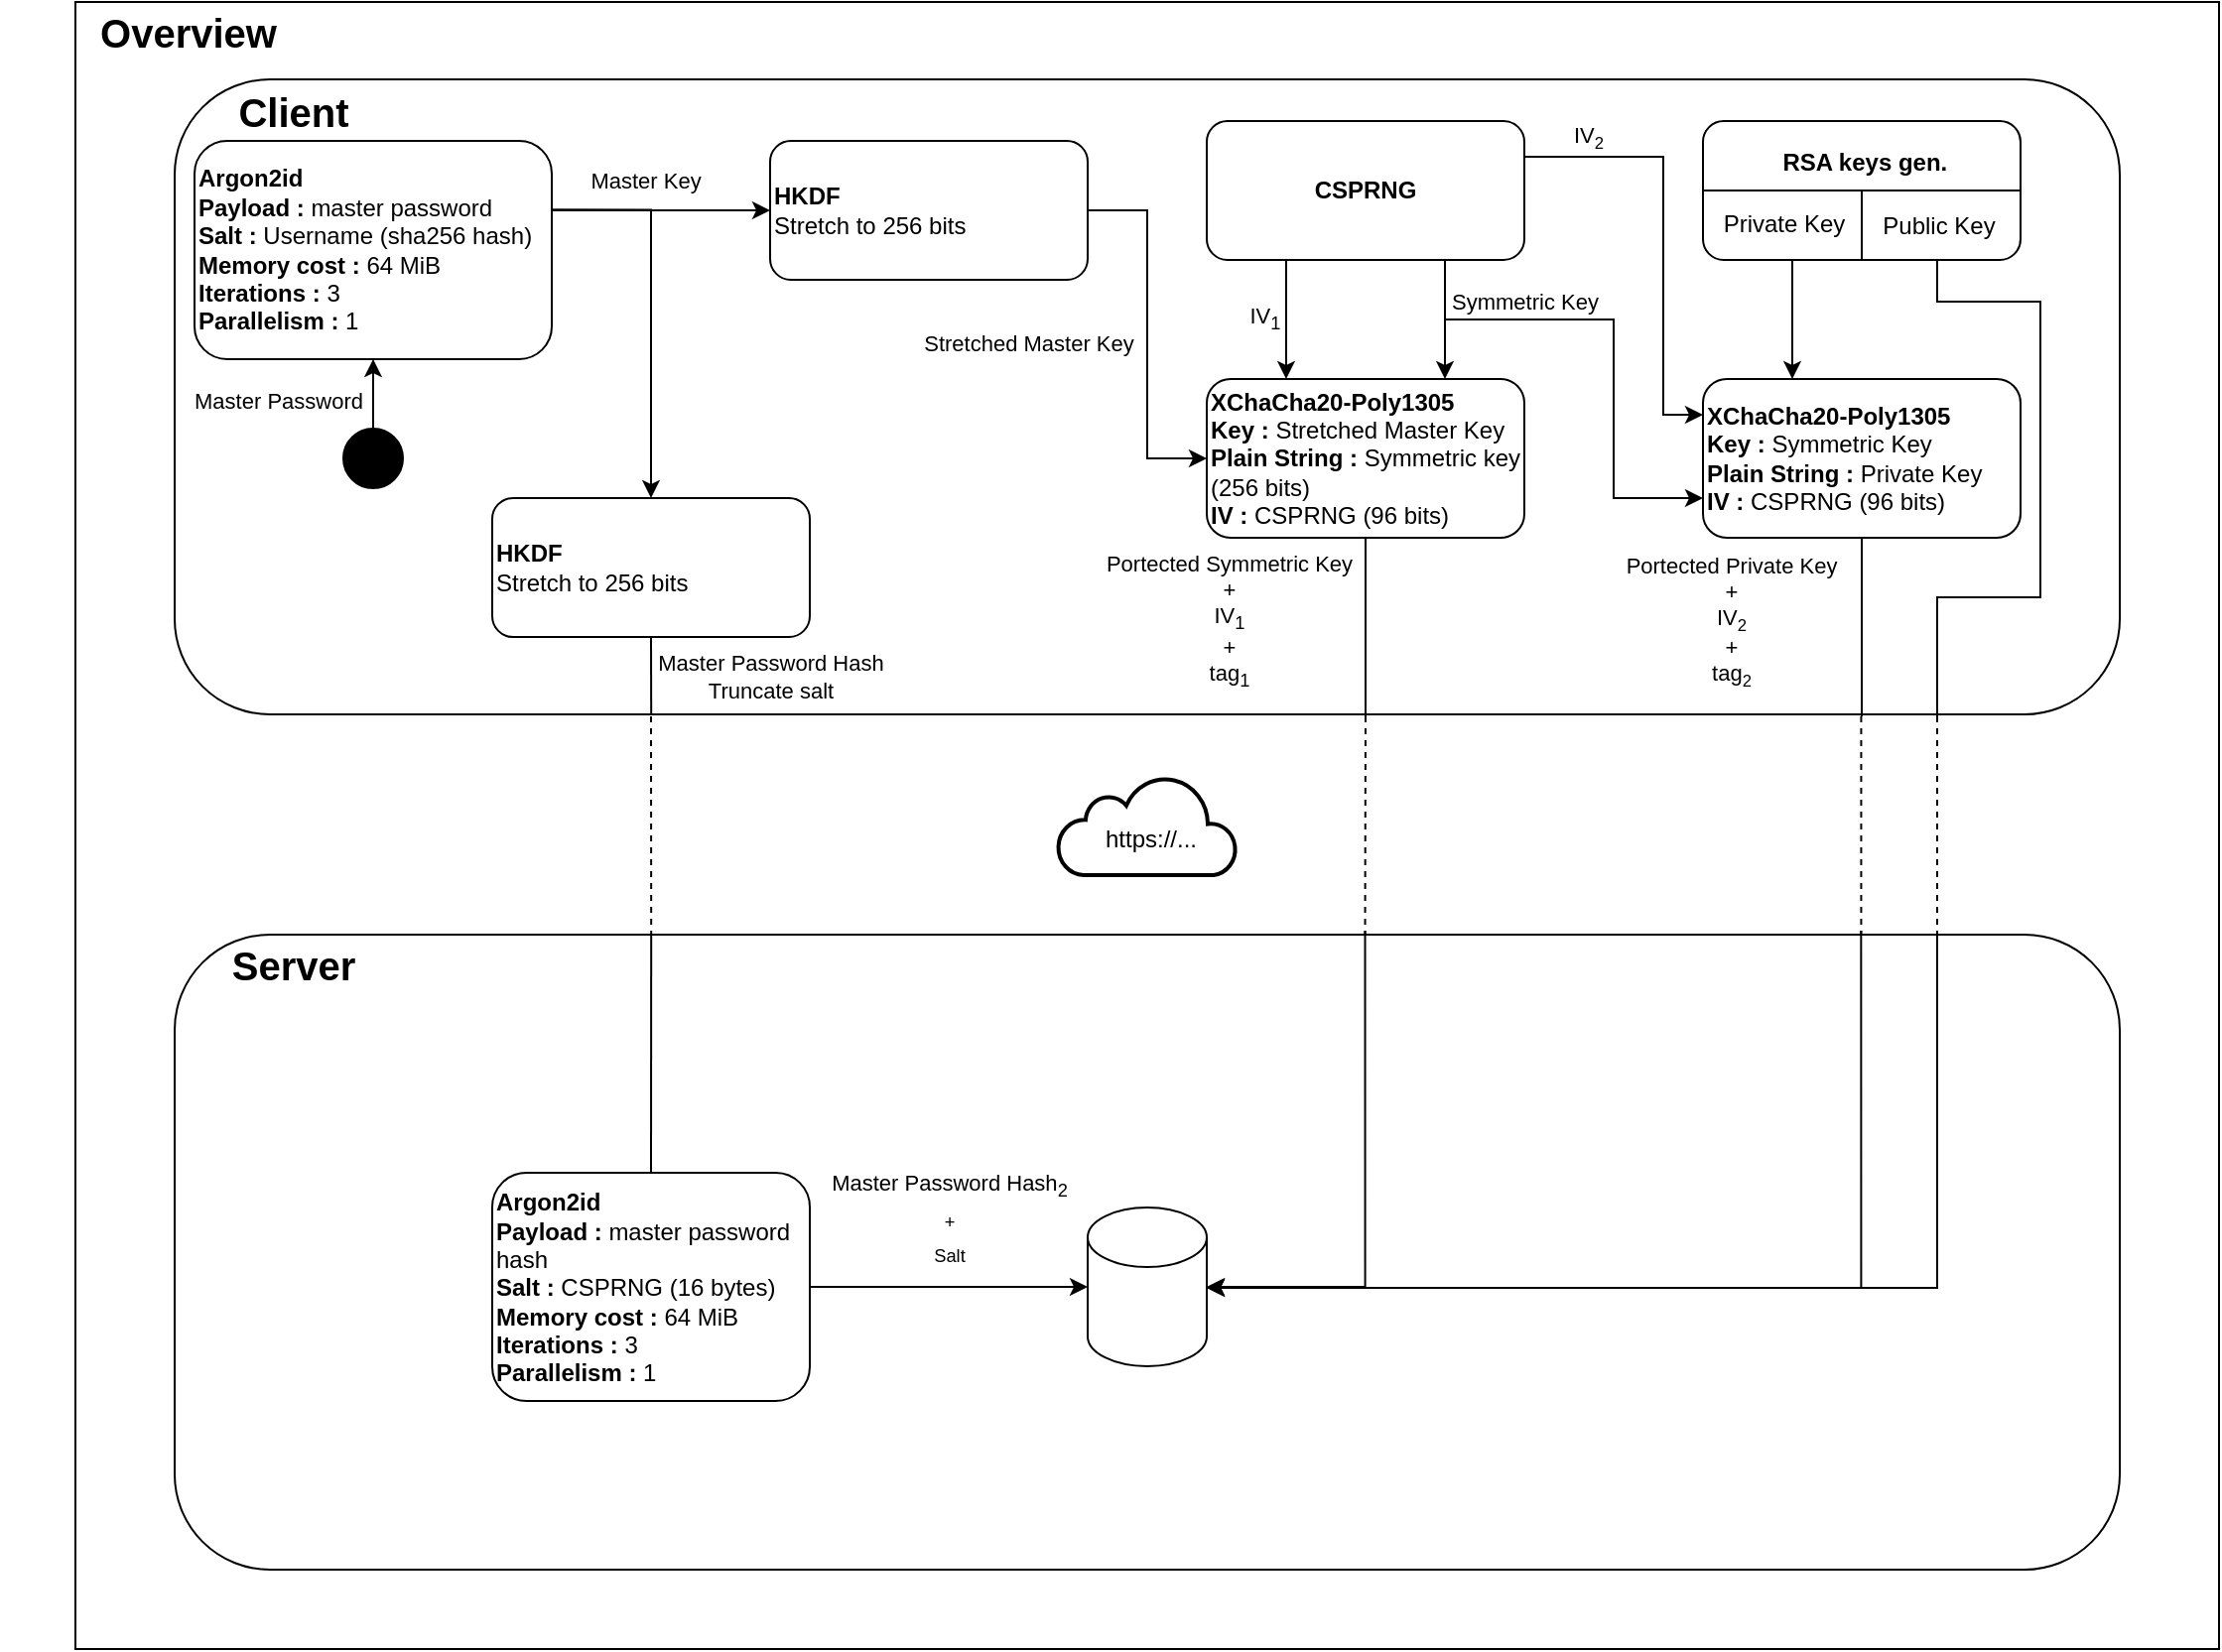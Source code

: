 <mxfile version="22.1.15" type="device">
  <diagram name="Page-1" id="jux4w7ufST--op0rcYos">
    <mxGraphModel dx="2443" dy="866" grid="1" gridSize="10" guides="1" tooltips="1" connect="1" arrows="1" fold="1" page="1" pageScale="1" pageWidth="850" pageHeight="1100" math="0" shadow="0">
      <root>
        <mxCell id="0" />
        <mxCell id="1" parent="0" />
        <mxCell id="2zi7b8PyAqUIMqyg9iOZ-76" value="" style="rounded=0;whiteSpace=wrap;html=1;fillColor=none;" parent="1" vertex="1">
          <mxGeometry x="-20" y="30" width="1080" height="830" as="geometry" />
        </mxCell>
        <mxCell id="2zi7b8PyAqUIMqyg9iOZ-21" value="" style="rounded=1;whiteSpace=wrap;html=1;fillColor=none;" parent="1" vertex="1">
          <mxGeometry x="30" y="69" width="980" height="320" as="geometry" />
        </mxCell>
        <mxCell id="2zi7b8PyAqUIMqyg9iOZ-6" value="" style="edgeStyle=orthogonalEdgeStyle;rounded=0;orthogonalLoop=1;jettySize=auto;html=1;exitX=0.99;exitY=0.346;exitDx=0;exitDy=0;exitPerimeter=0;" parent="1" source="2zi7b8PyAqUIMqyg9iOZ-3" target="2zi7b8PyAqUIMqyg9iOZ-5" edge="1">
          <mxGeometry relative="1" as="geometry">
            <Array as="points">
              <mxPoint x="218" y="135" />
            </Array>
          </mxGeometry>
        </mxCell>
        <mxCell id="2zi7b8PyAqUIMqyg9iOZ-7" value="Master Key" style="edgeLabel;html=1;align=center;verticalAlign=middle;resizable=0;points=[];" parent="2zi7b8PyAqUIMqyg9iOZ-6" vertex="1" connectable="0">
          <mxGeometry x="-0.197" y="2" relative="1" as="geometry">
            <mxPoint x="6" y="-13" as="offset" />
          </mxGeometry>
        </mxCell>
        <mxCell id="2zi7b8PyAqUIMqyg9iOZ-10" value="" style="edgeStyle=orthogonalEdgeStyle;rounded=0;orthogonalLoop=1;jettySize=auto;html=1;exitX=0.999;exitY=0.315;exitDx=0;exitDy=0;exitPerimeter=0;" parent="1" edge="1">
          <mxGeometry relative="1" as="geometry">
            <mxPoint x="219.82" y="134.65" as="sourcePoint" />
            <mxPoint x="270" y="280" as="targetPoint" />
            <Array as="points">
              <mxPoint x="270" y="135" />
            </Array>
          </mxGeometry>
        </mxCell>
        <mxCell id="2zi7b8PyAqUIMqyg9iOZ-3" value="&lt;b&gt;Argon2id&lt;br&gt;Payload : &lt;/b&gt;master password&lt;br&gt;&lt;b&gt;Salt : &lt;/b&gt;Username (sha256 hash)&lt;br&gt;&lt;b&gt;Memory cost : &lt;/b&gt;64 MiB&lt;br&gt;&lt;b&gt;Iterations : &lt;/b&gt;3&lt;br&gt;&lt;b&gt;Parallelism : &lt;/b&gt;1" style="rounded=1;whiteSpace=wrap;html=1;align=left;" parent="1" vertex="1">
          <mxGeometry x="40" y="100" width="180" height="110" as="geometry" />
        </mxCell>
        <mxCell id="2zi7b8PyAqUIMqyg9iOZ-35" value="" style="edgeStyle=orthogonalEdgeStyle;rounded=0;orthogonalLoop=1;jettySize=auto;html=1;" parent="1" source="2zi7b8PyAqUIMqyg9iOZ-5" target="2zi7b8PyAqUIMqyg9iOZ-34" edge="1">
          <mxGeometry relative="1" as="geometry">
            <Array as="points">
              <mxPoint x="520" y="135" />
              <mxPoint x="520" y="260" />
            </Array>
          </mxGeometry>
        </mxCell>
        <mxCell id="2zi7b8PyAqUIMqyg9iOZ-36" value="Stretched Master Key" style="edgeLabel;html=1;align=center;verticalAlign=middle;resizable=0;points=[];" parent="2zi7b8PyAqUIMqyg9iOZ-35" vertex="1" connectable="0">
          <mxGeometry x="0.071" y="-2" relative="1" as="geometry">
            <mxPoint x="-58" y="-2" as="offset" />
          </mxGeometry>
        </mxCell>
        <mxCell id="2zi7b8PyAqUIMqyg9iOZ-5" value="&lt;b&gt;HKDF&lt;/b&gt;&lt;br&gt;Stretch to 256 bits" style="rounded=1;whiteSpace=wrap;html=1;align=left;" parent="1" vertex="1">
          <mxGeometry x="330" y="100" width="160" height="70" as="geometry" />
        </mxCell>
        <mxCell id="2zi7b8PyAqUIMqyg9iOZ-4" value="&lt;b&gt;HKDF&lt;/b&gt;&lt;br&gt;Stretch to 256 bits" style="rounded=1;whiteSpace=wrap;html=1;align=left;" parent="1" vertex="1">
          <mxGeometry x="190" y="280" width="160" height="70" as="geometry" />
        </mxCell>
        <mxCell id="2zi7b8PyAqUIMqyg9iOZ-14" value="" style="rounded=1;whiteSpace=wrap;html=1;fillColor=none;" parent="1" vertex="1">
          <mxGeometry x="30" y="500" width="980" height="320" as="geometry" />
        </mxCell>
        <mxCell id="2zi7b8PyAqUIMqyg9iOZ-19" value="" style="group" parent="1" vertex="1" connectable="0">
          <mxGeometry x="475" y="420" width="90" height="50" as="geometry" />
        </mxCell>
        <mxCell id="2zi7b8PyAqUIMqyg9iOZ-16" value="" style="html=1;verticalLabelPosition=bottom;align=center;labelBackgroundColor=#ffffff;verticalAlign=top;strokeWidth=2;strokeColor=#000000;shadow=0;dashed=0;shape=mxgraph.ios7.icons.cloud;perimeterSpacing=0;" parent="2zi7b8PyAqUIMqyg9iOZ-19" vertex="1">
          <mxGeometry width="90" height="50" as="geometry" />
        </mxCell>
        <mxCell id="2zi7b8PyAqUIMqyg9iOZ-17" value="https://..." style="text;html=1;strokeColor=none;fillColor=none;align=center;verticalAlign=middle;whiteSpace=wrap;rounded=0;" parent="2zi7b8PyAqUIMqyg9iOZ-19" vertex="1">
          <mxGeometry x="17" y="17" width="60" height="29" as="geometry" />
        </mxCell>
        <mxCell id="2zi7b8PyAqUIMqyg9iOZ-24" value="" style="endArrow=none;html=1;rounded=0;entryX=0.5;entryY=1;entryDx=0;entryDy=0;exitX=0.245;exitY=0.999;exitDx=0;exitDy=0;exitPerimeter=0;" parent="1" source="2zi7b8PyAqUIMqyg9iOZ-21" target="2zi7b8PyAqUIMqyg9iOZ-4" edge="1">
          <mxGeometry width="50" height="50" relative="1" as="geometry">
            <mxPoint x="270" y="389" as="sourcePoint" />
            <mxPoint x="410" y="280" as="targetPoint" />
          </mxGeometry>
        </mxCell>
        <mxCell id="2zi7b8PyAqUIMqyg9iOZ-31" value="Master Password Hash&lt;br&gt;Truncate salt" style="edgeLabel;html=1;align=center;verticalAlign=middle;resizable=0;points=[];" parent="2zi7b8PyAqUIMqyg9iOZ-24" vertex="1" connectable="0">
          <mxGeometry x="0.042" y="-1" relative="1" as="geometry">
            <mxPoint x="59" y="1" as="offset" />
          </mxGeometry>
        </mxCell>
        <mxCell id="2zi7b8PyAqUIMqyg9iOZ-25" value="" style="endArrow=none;dashed=1;html=1;rounded=0;entryX=0.245;entryY=0;entryDx=0;entryDy=0;entryPerimeter=0;" parent="1" target="2zi7b8PyAqUIMqyg9iOZ-14" edge="1">
          <mxGeometry width="50" height="50" relative="1" as="geometry">
            <mxPoint x="270" y="390" as="sourcePoint" />
            <mxPoint x="270" y="490" as="targetPoint" />
          </mxGeometry>
        </mxCell>
        <mxCell id="2zi7b8PyAqUIMqyg9iOZ-67" value="" style="edgeStyle=orthogonalEdgeStyle;rounded=0;orthogonalLoop=1;jettySize=auto;html=1;entryX=0;entryY=0.5;entryDx=0;entryDy=0;entryPerimeter=0;" parent="1" source="2zi7b8PyAqUIMqyg9iOZ-26" target="2zi7b8PyAqUIMqyg9iOZ-63" edge="1">
          <mxGeometry relative="1" as="geometry">
            <mxPoint x="430" y="660" as="targetPoint" />
          </mxGeometry>
        </mxCell>
        <mxCell id="2zi7b8PyAqUIMqyg9iOZ-68" value="Master Password Hash&lt;sub&gt;2&lt;br&gt;+&lt;br&gt;Salt&lt;br&gt;&lt;/sub&gt;" style="edgeLabel;html=1;align=center;verticalAlign=middle;resizable=0;points=[];" parent="2zi7b8PyAqUIMqyg9iOZ-67" vertex="1" connectable="0">
          <mxGeometry x="-0.329" y="-2" relative="1" as="geometry">
            <mxPoint x="23" y="-37" as="offset" />
          </mxGeometry>
        </mxCell>
        <mxCell id="2zi7b8PyAqUIMqyg9iOZ-26" value="&lt;b&gt;Argon2id&lt;br&gt;Payload : &lt;/b&gt;master password hash&lt;br&gt;&lt;b&gt;Salt : &lt;/b&gt;CSPRNG (16 bytes)&lt;br&gt;&lt;b style=&quot;border-color: var(--border-color);&quot;&gt;Memory cost :&amp;nbsp;&lt;/b&gt;64 MiB&lt;br style=&quot;border-color: var(--border-color);&quot;&gt;&lt;b style=&quot;border-color: var(--border-color);&quot;&gt;Iterations :&amp;nbsp;&lt;/b&gt;3&lt;br style=&quot;border-color: var(--border-color);&quot;&gt;&lt;b style=&quot;border-color: var(--border-color);&quot;&gt;Parallelism :&amp;nbsp;&lt;/b&gt;1" style="rounded=1;whiteSpace=wrap;html=1;align=left;" parent="1" vertex="1">
          <mxGeometry x="190" y="620" width="160" height="115" as="geometry" />
        </mxCell>
        <mxCell id="2zi7b8PyAqUIMqyg9iOZ-27" value="" style="endArrow=none;html=1;rounded=0;entryX=0.245;entryY=-0.001;entryDx=0;entryDy=0;entryPerimeter=0;exitX=0.5;exitY=0;exitDx=0;exitDy=0;" parent="1" source="2zi7b8PyAqUIMqyg9iOZ-26" target="2zi7b8PyAqUIMqyg9iOZ-14" edge="1">
          <mxGeometry width="50" height="50" relative="1" as="geometry">
            <mxPoint x="270" y="550" as="sourcePoint" />
            <mxPoint x="269.76" y="500" as="targetPoint" />
          </mxGeometry>
        </mxCell>
        <mxCell id="2zi7b8PyAqUIMqyg9iOZ-54" value="" style="edgeStyle=orthogonalEdgeStyle;rounded=0;orthogonalLoop=1;jettySize=auto;html=1;endArrow=none;endFill=0;" parent="1" source="2zi7b8PyAqUIMqyg9iOZ-34" edge="1">
          <mxGeometry relative="1" as="geometry">
            <mxPoint x="630" y="390" as="targetPoint" />
          </mxGeometry>
        </mxCell>
        <mxCell id="2zi7b8PyAqUIMqyg9iOZ-55" value="Portected Symmetric Key&lt;br&gt;+&lt;br&gt;IV&lt;sub&gt;1&lt;/sub&gt;&lt;br&gt;+&lt;br&gt;tag&lt;sub&gt;1&lt;/sub&gt;" style="edgeLabel;html=1;align=center;verticalAlign=middle;resizable=0;points=[];" parent="2zi7b8PyAqUIMqyg9iOZ-54" vertex="1" connectable="0">
          <mxGeometry x="0.203" y="4" relative="1" as="geometry">
            <mxPoint x="-74" y="-12" as="offset" />
          </mxGeometry>
        </mxCell>
        <mxCell id="2zi7b8PyAqUIMqyg9iOZ-34" value="&lt;b&gt;XChaCha20-Poly1305&lt;br&gt;Key : &lt;/b&gt;Stretched Master Key&lt;br&gt;&lt;b&gt;Plain String : &lt;/b&gt;Symmetric key (256 bits)&lt;br&gt;&lt;b&gt;IV : &lt;/b&gt;CSPRNG (96 bits)&amp;nbsp;" style="rounded=1;whiteSpace=wrap;html=1;align=left;" parent="1" vertex="1">
          <mxGeometry x="550" y="220" width="160" height="80" as="geometry" />
        </mxCell>
        <mxCell id="2zi7b8PyAqUIMqyg9iOZ-61" value="" style="edgeStyle=orthogonalEdgeStyle;rounded=0;orthogonalLoop=1;jettySize=auto;html=1;endArrow=none;endFill=0;" parent="1" source="2zi7b8PyAqUIMqyg9iOZ-37" edge="1">
          <mxGeometry relative="1" as="geometry">
            <mxPoint x="880" y="390" as="targetPoint" />
          </mxGeometry>
        </mxCell>
        <mxCell id="2zi7b8PyAqUIMqyg9iOZ-37" value="&lt;b&gt;XChaCha20-Poly1305&lt;br&gt;Key : &lt;/b&gt;Symmetric Key&lt;br&gt;&lt;b&gt;Plain String : &lt;/b&gt;Private Key&lt;br&gt;&lt;b&gt;IV : &lt;/b&gt;CSPRNG (96 bits)&amp;nbsp;" style="rounded=1;whiteSpace=wrap;html=1;align=left;" parent="1" vertex="1">
          <mxGeometry x="800" y="220" width="160" height="80" as="geometry" />
        </mxCell>
        <mxCell id="2zi7b8PyAqUIMqyg9iOZ-39" value="" style="edgeStyle=orthogonalEdgeStyle;rounded=0;orthogonalLoop=1;jettySize=auto;html=1;" parent="1" source="2zi7b8PyAqUIMqyg9iOZ-38" target="2zi7b8PyAqUIMqyg9iOZ-34" edge="1">
          <mxGeometry relative="1" as="geometry">
            <Array as="points">
              <mxPoint x="590" y="190" />
              <mxPoint x="590" y="190" />
            </Array>
          </mxGeometry>
        </mxCell>
        <mxCell id="2zi7b8PyAqUIMqyg9iOZ-41" value="IV&lt;sub&gt;1&lt;/sub&gt;" style="edgeLabel;html=1;align=center;verticalAlign=middle;resizable=0;points=[];" parent="2zi7b8PyAqUIMqyg9iOZ-39" vertex="1" connectable="0">
          <mxGeometry x="0.389" relative="1" as="geometry">
            <mxPoint x="-11" y="-12" as="offset" />
          </mxGeometry>
        </mxCell>
        <mxCell id="2zi7b8PyAqUIMqyg9iOZ-40" value="" style="edgeStyle=orthogonalEdgeStyle;rounded=0;orthogonalLoop=1;jettySize=auto;html=1;" parent="1" source="2zi7b8PyAqUIMqyg9iOZ-38" target="2zi7b8PyAqUIMqyg9iOZ-34" edge="1">
          <mxGeometry relative="1" as="geometry">
            <Array as="points">
              <mxPoint x="670" y="190" />
              <mxPoint x="670" y="190" />
            </Array>
          </mxGeometry>
        </mxCell>
        <mxCell id="2zi7b8PyAqUIMqyg9iOZ-43" value="Symmetric Key" style="edgeLabel;html=1;align=center;verticalAlign=middle;resizable=0;points=[];" parent="2zi7b8PyAqUIMqyg9iOZ-40" vertex="1" connectable="0">
          <mxGeometry x="0.119" y="1" relative="1" as="geometry">
            <mxPoint x="39" y="-13" as="offset" />
          </mxGeometry>
        </mxCell>
        <mxCell id="2zi7b8PyAqUIMqyg9iOZ-56" value="" style="edgeStyle=orthogonalEdgeStyle;rounded=0;orthogonalLoop=1;jettySize=auto;html=1;" parent="1" edge="1">
          <mxGeometry relative="1" as="geometry">
            <mxPoint x="710" y="108.029" as="sourcePoint" />
            <mxPoint x="800" y="238" as="targetPoint" />
            <Array as="points">
              <mxPoint x="780" y="108" />
              <mxPoint x="780" y="238" />
            </Array>
          </mxGeometry>
        </mxCell>
        <mxCell id="2zi7b8PyAqUIMqyg9iOZ-58" value="" style="edgeStyle=orthogonalEdgeStyle;rounded=0;orthogonalLoop=1;jettySize=auto;html=1;entryX=0;entryY=0.75;entryDx=0;entryDy=0;" parent="1" source="2zi7b8PyAqUIMqyg9iOZ-38" target="2zi7b8PyAqUIMqyg9iOZ-37" edge="1">
          <mxGeometry relative="1" as="geometry">
            <Array as="points">
              <mxPoint x="670" y="190" />
              <mxPoint x="755" y="190" />
              <mxPoint x="755" y="280" />
            </Array>
          </mxGeometry>
        </mxCell>
        <mxCell id="2zi7b8PyAqUIMqyg9iOZ-38" value="&lt;b&gt;CSPRNG&lt;/b&gt;" style="rounded=1;whiteSpace=wrap;html=1;align=center;" parent="1" vertex="1">
          <mxGeometry x="550" y="90" width="160" height="70" as="geometry" />
        </mxCell>
        <mxCell id="2zi7b8PyAqUIMqyg9iOZ-49" value="" style="group" parent="1" vertex="1" connectable="0">
          <mxGeometry x="800" y="90" width="160" height="70" as="geometry" />
        </mxCell>
        <mxCell id="2zi7b8PyAqUIMqyg9iOZ-44" value="&lt;b&gt;&amp;nbsp;RSA keys gen.&lt;br&gt;&lt;br&gt;&lt;br&gt;&lt;/b&gt;" style="rounded=1;whiteSpace=wrap;html=1;align=center;" parent="2zi7b8PyAqUIMqyg9iOZ-49" vertex="1">
          <mxGeometry width="160" height="70" as="geometry" />
        </mxCell>
        <mxCell id="2zi7b8PyAqUIMqyg9iOZ-45" value="" style="endArrow=none;html=1;rounded=0;entryX=0;entryY=0.5;entryDx=0;entryDy=0;exitX=1;exitY=0.5;exitDx=0;exitDy=0;" parent="2zi7b8PyAqUIMqyg9iOZ-49" source="2zi7b8PyAqUIMqyg9iOZ-44" target="2zi7b8PyAqUIMqyg9iOZ-44" edge="1">
          <mxGeometry width="50" height="50" relative="1" as="geometry">
            <mxPoint x="-70" y="140" as="sourcePoint" />
            <mxPoint x="-20" y="90" as="targetPoint" />
          </mxGeometry>
        </mxCell>
        <mxCell id="2zi7b8PyAqUIMqyg9iOZ-46" value="" style="endArrow=none;html=1;rounded=0;entryX=0.5;entryY=1;entryDx=0;entryDy=0;" parent="2zi7b8PyAqUIMqyg9iOZ-49" target="2zi7b8PyAqUIMqyg9iOZ-44" edge="1">
          <mxGeometry width="50" height="50" relative="1" as="geometry">
            <mxPoint x="80" y="35" as="sourcePoint" />
            <mxPoint x="10" y="45" as="targetPoint" />
          </mxGeometry>
        </mxCell>
        <mxCell id="2zi7b8PyAqUIMqyg9iOZ-47" value="Public Key" style="text;html=1;strokeColor=none;fillColor=none;align=center;verticalAlign=middle;whiteSpace=wrap;rounded=0;" parent="2zi7b8PyAqUIMqyg9iOZ-49" vertex="1">
          <mxGeometry x="89" y="38" width="60" height="30" as="geometry" />
        </mxCell>
        <mxCell id="2zi7b8PyAqUIMqyg9iOZ-48" value="Private Key" style="text;html=1;strokeColor=none;fillColor=none;align=center;verticalAlign=middle;whiteSpace=wrap;rounded=0;" parent="2zi7b8PyAqUIMqyg9iOZ-49" vertex="1">
          <mxGeometry x="6" y="37" width="70" height="30" as="geometry" />
        </mxCell>
        <mxCell id="2zi7b8PyAqUIMqyg9iOZ-50" value="" style="edgeStyle=orthogonalEdgeStyle;rounded=0;orthogonalLoop=1;jettySize=auto;html=1;" parent="1" edge="1">
          <mxGeometry relative="1" as="geometry">
            <mxPoint x="845" y="160" as="sourcePoint" />
            <mxPoint x="845" y="220" as="targetPoint" />
          </mxGeometry>
        </mxCell>
        <mxCell id="2zi7b8PyAqUIMqyg9iOZ-51" value="" style="edgeStyle=orthogonalEdgeStyle;rounded=0;orthogonalLoop=1;jettySize=auto;html=1;strokeColor=default;endArrow=none;endFill=0;" parent="1" edge="1">
          <mxGeometry relative="1" as="geometry">
            <mxPoint x="917" y="160" as="sourcePoint" />
            <mxPoint x="918" y="390" as="targetPoint" />
            <Array as="points">
              <mxPoint x="918" y="160" />
              <mxPoint x="918" y="181" />
              <mxPoint x="970" y="181" />
              <mxPoint x="970" y="330" />
              <mxPoint x="918" y="330" />
            </Array>
          </mxGeometry>
        </mxCell>
        <mxCell id="2zi7b8PyAqUIMqyg9iOZ-52" value="" style="endArrow=none;dashed=1;html=1;rounded=0;entryX=0.245;entryY=0;entryDx=0;entryDy=0;entryPerimeter=0;" parent="1" edge="1">
          <mxGeometry width="50" height="50" relative="1" as="geometry">
            <mxPoint x="918" y="390" as="sourcePoint" />
            <mxPoint x="918" y="500" as="targetPoint" />
          </mxGeometry>
        </mxCell>
        <mxCell id="2zi7b8PyAqUIMqyg9iOZ-59" value="IV&lt;font size=&quot;1&quot;&gt;&lt;sub&gt;2&lt;/sub&gt;&lt;/font&gt;" style="edgeLabel;html=1;align=center;verticalAlign=middle;resizable=0;points=[];" parent="1" vertex="1" connectable="0">
          <mxGeometry x="589.029" y="199.714" as="geometry">
            <mxPoint x="153" y="-102" as="offset" />
          </mxGeometry>
        </mxCell>
        <mxCell id="2zi7b8PyAqUIMqyg9iOZ-62" value="" style="endArrow=none;dashed=1;html=1;rounded=0;entryX=0.245;entryY=0;entryDx=0;entryDy=0;entryPerimeter=0;" parent="1" edge="1">
          <mxGeometry width="50" height="50" relative="1" as="geometry">
            <mxPoint x="879.71" y="390" as="sourcePoint" />
            <mxPoint x="879.71" y="500" as="targetPoint" />
          </mxGeometry>
        </mxCell>
        <mxCell id="2zi7b8PyAqUIMqyg9iOZ-63" value="" style="shape=cylinder3;whiteSpace=wrap;html=1;boundedLbl=1;backgroundOutline=1;size=15;" parent="1" vertex="1">
          <mxGeometry x="490" y="637.5" width="60" height="80" as="geometry" />
        </mxCell>
        <mxCell id="2zi7b8PyAqUIMqyg9iOZ-64" value="" style="endArrow=none;dashed=1;html=1;rounded=0;entryX=0.612;entryY=0;entryDx=0;entryDy=0;entryPerimeter=0;" parent="1" target="2zi7b8PyAqUIMqyg9iOZ-14" edge="1">
          <mxGeometry width="50" height="50" relative="1" as="geometry">
            <mxPoint x="630" y="390" as="sourcePoint" />
            <mxPoint x="630.5" y="500" as="targetPoint" />
          </mxGeometry>
        </mxCell>
        <mxCell id="2zi7b8PyAqUIMqyg9iOZ-65" value="Portected Private Key&lt;br&gt;+&lt;br&gt;IV&lt;font size=&quot;1&quot;&gt;&lt;sub&gt;2&lt;/sub&gt;&lt;/font&gt;&lt;br&gt;+&lt;br&gt;tag&lt;font size=&quot;1&quot;&gt;&lt;sub&gt;2&lt;/sub&gt;&lt;/font&gt;" style="edgeLabel;html=1;align=center;verticalAlign=middle;resizable=0;points=[];" parent="1" vertex="1" connectable="0">
          <mxGeometry x="814.0" y="342.001" as="geometry" />
        </mxCell>
        <mxCell id="2zi7b8PyAqUIMqyg9iOZ-69" value="" style="edgeStyle=orthogonalEdgeStyle;rounded=0;orthogonalLoop=1;jettySize=auto;html=1;entryX=1;entryY=0.5;entryDx=0;entryDy=0;entryPerimeter=0;exitX=0.612;exitY=-0.006;exitDx=0;exitDy=0;exitPerimeter=0;" parent="1" source="2zi7b8PyAqUIMqyg9iOZ-14" target="2zi7b8PyAqUIMqyg9iOZ-63" edge="1">
          <mxGeometry relative="1" as="geometry">
            <mxPoint x="660" y="630" as="sourcePoint" />
            <mxPoint x="800" y="630" as="targetPoint" />
            <Array as="points">
              <mxPoint x="630" y="677" />
            </Array>
          </mxGeometry>
        </mxCell>
        <mxCell id="2zi7b8PyAqUIMqyg9iOZ-71" value="" style="edgeStyle=orthogonalEdgeStyle;rounded=0;orthogonalLoop=1;jettySize=auto;html=1;exitX=0.867;exitY=0;exitDx=0;exitDy=0;exitPerimeter=0;" parent="1" edge="1">
          <mxGeometry relative="1" as="geometry">
            <mxPoint x="879.66" y="498" as="sourcePoint" />
            <mxPoint x="550" y="678" as="targetPoint" />
            <Array as="points">
              <mxPoint x="880" y="678" />
            </Array>
          </mxGeometry>
        </mxCell>
        <mxCell id="2zi7b8PyAqUIMqyg9iOZ-74" value="&lt;font style=&quot;font-size: 20px;&quot;&gt;&lt;b&gt;Client&lt;/b&gt;&lt;/font&gt;" style="text;html=1;strokeColor=none;fillColor=none;align=center;verticalAlign=middle;whiteSpace=wrap;rounded=0;" parent="1" vertex="1">
          <mxGeometry x="60" y="70" width="60" height="30" as="geometry" />
        </mxCell>
        <mxCell id="2zi7b8PyAqUIMqyg9iOZ-75" value="&lt;font style=&quot;font-size: 20px;&quot;&gt;&lt;b&gt;Server&lt;/b&gt;&lt;/font&gt;" style="text;html=1;strokeColor=none;fillColor=none;align=center;verticalAlign=middle;whiteSpace=wrap;rounded=0;" parent="1" vertex="1">
          <mxGeometry x="60" y="500" width="60" height="30" as="geometry" />
        </mxCell>
        <mxCell id="2zi7b8PyAqUIMqyg9iOZ-81" value="" style="edgeStyle=orthogonalEdgeStyle;rounded=0;orthogonalLoop=1;jettySize=auto;html=1;" parent="1" source="2zi7b8PyAqUIMqyg9iOZ-80" target="2zi7b8PyAqUIMqyg9iOZ-3" edge="1">
          <mxGeometry relative="1" as="geometry" />
        </mxCell>
        <mxCell id="2zi7b8PyAqUIMqyg9iOZ-84" value="Master Password" style="edgeLabel;html=1;align=center;verticalAlign=middle;resizable=0;points=[];" parent="2zi7b8PyAqUIMqyg9iOZ-81" vertex="1" connectable="0">
          <mxGeometry x="-0.05" relative="1" as="geometry">
            <mxPoint x="-48" y="4" as="offset" />
          </mxGeometry>
        </mxCell>
        <mxCell id="2zi7b8PyAqUIMqyg9iOZ-80" value="" style="ellipse;fillColor=strokeColor;html=1;" parent="1" vertex="1">
          <mxGeometry x="115" y="245" width="30" height="30" as="geometry" />
        </mxCell>
        <mxCell id="JrLL9caoF0rMFbtyouPj-2" value="" style="edgeStyle=orthogonalEdgeStyle;rounded=0;orthogonalLoop=1;jettySize=auto;html=1;exitX=0.867;exitY=0;exitDx=0;exitDy=0;exitPerimeter=0;" edge="1" parent="1">
          <mxGeometry relative="1" as="geometry">
            <mxPoint x="918" y="498" as="sourcePoint" />
            <mxPoint x="550" y="678" as="targetPoint" />
            <Array as="points">
              <mxPoint x="918" y="678" />
            </Array>
          </mxGeometry>
        </mxCell>
        <mxCell id="JrLL9caoF0rMFbtyouPj-3" value="&lt;font style=&quot;font-size: 20px;&quot;&gt;&lt;b&gt;Overview&lt;/b&gt;&lt;/font&gt;" style="text;html=1;strokeColor=none;fillColor=none;align=center;verticalAlign=middle;whiteSpace=wrap;rounded=0;" vertex="1" parent="1">
          <mxGeometry x="-58" y="30" width="190" height="30" as="geometry" />
        </mxCell>
      </root>
    </mxGraphModel>
  </diagram>
</mxfile>
